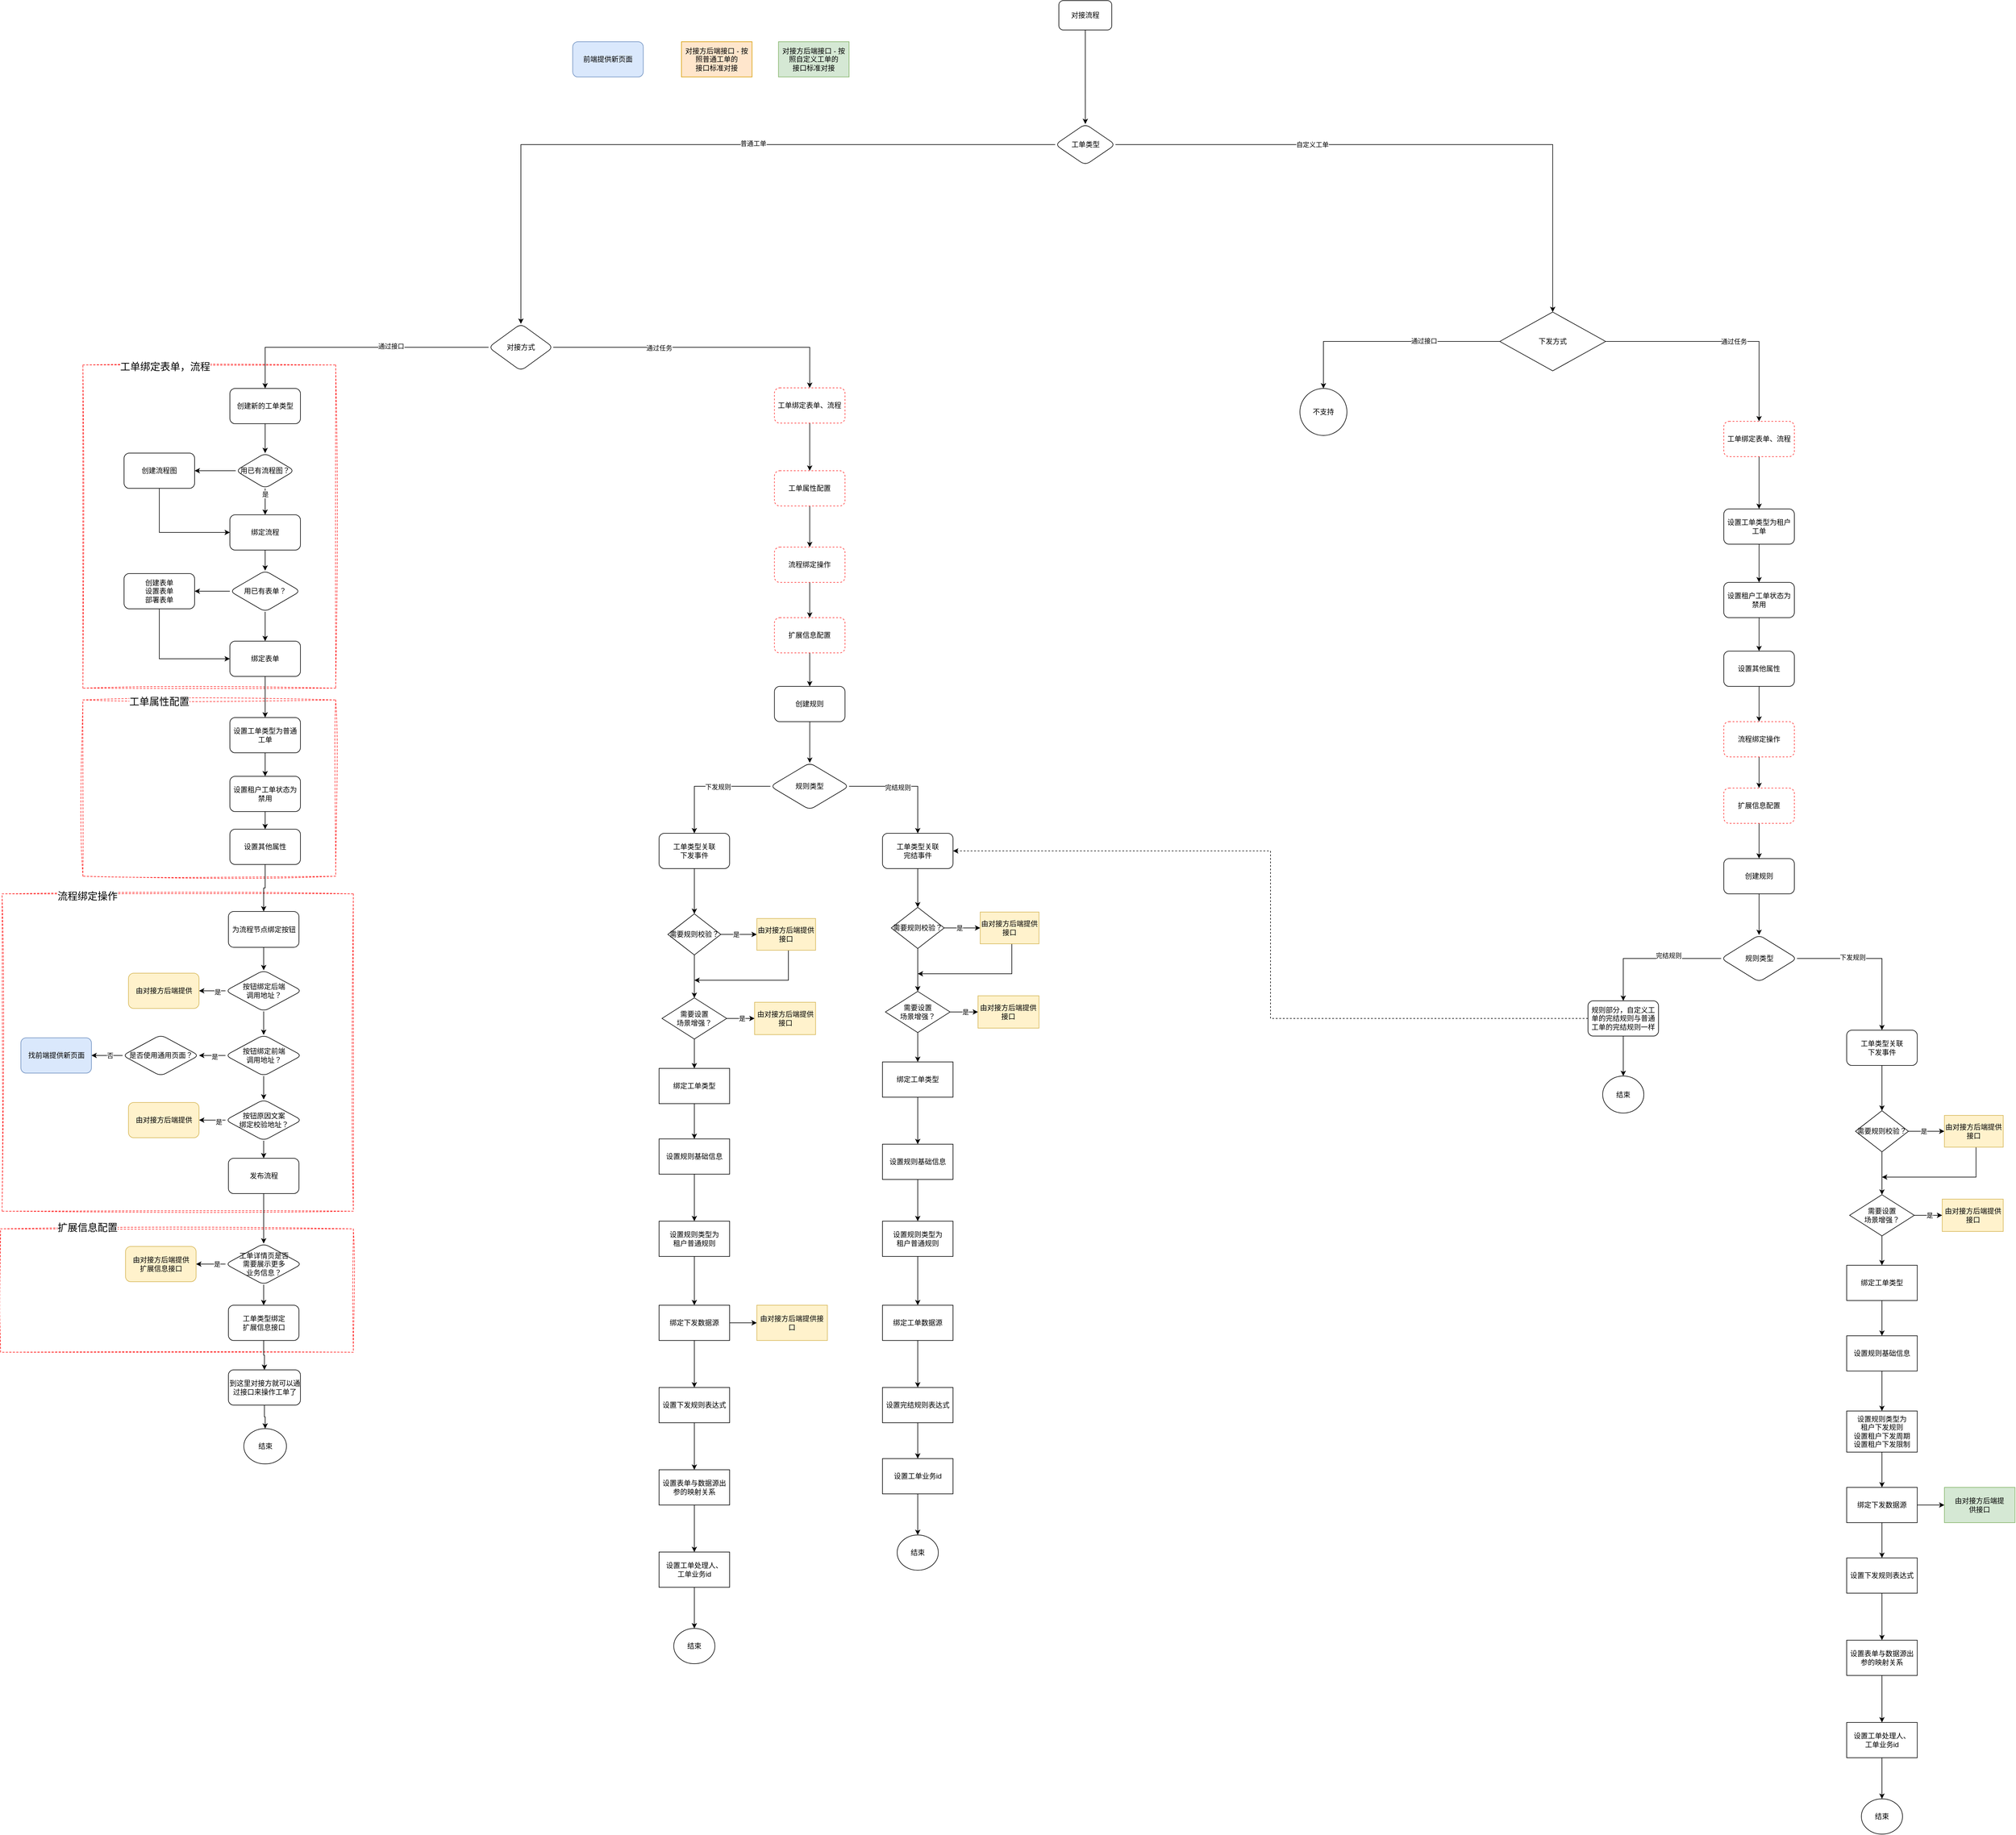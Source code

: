 <mxfile version="21.1.1" type="github">
  <diagram name="第 1 页" id="8SJNsgWjQ3uiaRxxCY8Z">
    <mxGraphModel dx="2190" dy="2049" grid="1" gridSize="10" guides="1" tooltips="1" connect="1" arrows="1" fold="1" page="1" pageScale="1" pageWidth="827" pageHeight="1169" math="0" shadow="0">
      <root>
        <mxCell id="0" />
        <mxCell id="1" parent="0" />
        <mxCell id="trqeZTf-BzL6byui2gxn-90" value="" style="rounded=0;whiteSpace=wrap;html=1;fillColor=none;dashed=1;sketch=1;curveFitting=1;jiggle=2;strokeColor=#FF3333;" vertex="1" parent="1">
          <mxGeometry x="-310" y="880" width="430" height="300" as="geometry" />
        </mxCell>
        <mxCell id="trqeZTf-BzL6byui2gxn-87" value="" style="rounded=0;whiteSpace=wrap;html=1;fillColor=none;dashed=1;sketch=1;curveFitting=1;jiggle=2;strokeColor=#FF3333;" vertex="1" parent="1">
          <mxGeometry x="-447.5" y="1210" width="597.5" height="540" as="geometry" />
        </mxCell>
        <mxCell id="trqeZTf-BzL6byui2gxn-48" value="" style="rounded=0;whiteSpace=wrap;html=1;fillColor=none;dashed=1;sketch=1;curveFitting=1;jiggle=2;strokeColor=#FF3333;" vertex="1" parent="1">
          <mxGeometry x="-310" y="310" width="430" height="550" as="geometry" />
        </mxCell>
        <mxCell id="trqeZTf-BzL6byui2gxn-4" value="" style="edgeStyle=orthogonalEdgeStyle;rounded=0;orthogonalLoop=1;jettySize=auto;html=1;" edge="1" parent="1" source="trqeZTf-BzL6byui2gxn-1" target="trqeZTf-BzL6byui2gxn-3">
          <mxGeometry relative="1" as="geometry" />
        </mxCell>
        <mxCell id="trqeZTf-BzL6byui2gxn-1" value="对接流程" style="rounded=1;whiteSpace=wrap;html=1;" vertex="1" parent="1">
          <mxGeometry x="1350" y="-310" width="90" height="50" as="geometry" />
        </mxCell>
        <mxCell id="trqeZTf-BzL6byui2gxn-11" value="" style="edgeStyle=orthogonalEdgeStyle;rounded=0;orthogonalLoop=1;jettySize=auto;html=1;entryX=0.5;entryY=0;entryDx=0;entryDy=0;" edge="1" parent="1" source="trqeZTf-BzL6byui2gxn-3" target="trqeZTf-BzL6byui2gxn-185">
          <mxGeometry relative="1" as="geometry">
            <mxPoint x="2200" y="220" as="targetPoint" />
          </mxGeometry>
        </mxCell>
        <mxCell id="trqeZTf-BzL6byui2gxn-12" value="自定义工单" style="edgeLabel;html=1;align=center;verticalAlign=middle;resizable=0;points=[];" vertex="1" connectable="0" parent="trqeZTf-BzL6byui2gxn-11">
          <mxGeometry x="-0.378" y="-3" relative="1" as="geometry">
            <mxPoint x="14" y="-3" as="offset" />
          </mxGeometry>
        </mxCell>
        <mxCell id="trqeZTf-BzL6byui2gxn-19" style="edgeStyle=orthogonalEdgeStyle;rounded=0;orthogonalLoop=1;jettySize=auto;html=1;" edge="1" parent="1" source="trqeZTf-BzL6byui2gxn-3" target="trqeZTf-BzL6byui2gxn-5">
          <mxGeometry relative="1" as="geometry" />
        </mxCell>
        <mxCell id="trqeZTf-BzL6byui2gxn-20" value="普通工单" style="edgeLabel;html=1;align=center;verticalAlign=middle;resizable=0;points=[];" vertex="1" connectable="0" parent="trqeZTf-BzL6byui2gxn-19">
          <mxGeometry x="-0.152" y="-2" relative="1" as="geometry">
            <mxPoint as="offset" />
          </mxGeometry>
        </mxCell>
        <mxCell id="trqeZTf-BzL6byui2gxn-3" value="工单类型" style="rhombus;whiteSpace=wrap;html=1;rounded=1;" vertex="1" parent="1">
          <mxGeometry x="1343.75" y="-100" width="102.5" height="70" as="geometry" />
        </mxCell>
        <mxCell id="trqeZTf-BzL6byui2gxn-13" style="edgeStyle=orthogonalEdgeStyle;rounded=0;orthogonalLoop=1;jettySize=auto;html=1;entryX=0.5;entryY=0;entryDx=0;entryDy=0;" edge="1" parent="1" source="trqeZTf-BzL6byui2gxn-5" target="trqeZTf-BzL6byui2gxn-14">
          <mxGeometry relative="1" as="geometry">
            <mxPoint y="380" as="targetPoint" />
          </mxGeometry>
        </mxCell>
        <mxCell id="trqeZTf-BzL6byui2gxn-15" value="通过接口" style="edgeLabel;html=1;align=center;verticalAlign=middle;resizable=0;points=[];" vertex="1" connectable="0" parent="trqeZTf-BzL6byui2gxn-13">
          <mxGeometry x="-0.261" y="-2" relative="1" as="geometry">
            <mxPoint as="offset" />
          </mxGeometry>
        </mxCell>
        <mxCell id="trqeZTf-BzL6byui2gxn-16" style="edgeStyle=orthogonalEdgeStyle;rounded=0;orthogonalLoop=1;jettySize=auto;html=1;entryX=0.5;entryY=0;entryDx=0;entryDy=0;" edge="1" parent="1" source="trqeZTf-BzL6byui2gxn-5" target="trqeZTf-BzL6byui2gxn-17">
          <mxGeometry relative="1" as="geometry">
            <mxPoint x="370" y="370" as="targetPoint" />
          </mxGeometry>
        </mxCell>
        <mxCell id="trqeZTf-BzL6byui2gxn-18" value="通过任务" style="edgeLabel;html=1;align=center;verticalAlign=middle;resizable=0;points=[];" vertex="1" connectable="0" parent="trqeZTf-BzL6byui2gxn-16">
          <mxGeometry x="-0.289" y="-1" relative="1" as="geometry">
            <mxPoint as="offset" />
          </mxGeometry>
        </mxCell>
        <mxCell id="trqeZTf-BzL6byui2gxn-5" value="对接方式" style="rhombus;whiteSpace=wrap;html=1;rounded=1;" vertex="1" parent="1">
          <mxGeometry x="380" y="240" width="110" height="80" as="geometry" />
        </mxCell>
        <mxCell id="trqeZTf-BzL6byui2gxn-22" value="" style="edgeStyle=orthogonalEdgeStyle;rounded=0;orthogonalLoop=1;jettySize=auto;html=1;exitX=0.5;exitY=1;exitDx=0;exitDy=0;" edge="1" parent="1" source="trqeZTf-BzL6byui2gxn-14" target="trqeZTf-BzL6byui2gxn-21">
          <mxGeometry relative="1" as="geometry">
            <mxPoint x="0.059" y="430" as="sourcePoint" />
          </mxGeometry>
        </mxCell>
        <mxCell id="trqeZTf-BzL6byui2gxn-14" value="创建新的工单类型" style="rounded=1;whiteSpace=wrap;html=1;" vertex="1" parent="1">
          <mxGeometry x="-60" y="350" width="120" height="60" as="geometry" />
        </mxCell>
        <mxCell id="trqeZTf-BzL6byui2gxn-193" value="" style="edgeStyle=orthogonalEdgeStyle;rounded=0;orthogonalLoop=1;jettySize=auto;html=1;" edge="1" parent="1" source="trqeZTf-BzL6byui2gxn-17" target="trqeZTf-BzL6byui2gxn-192">
          <mxGeometry relative="1" as="geometry" />
        </mxCell>
        <mxCell id="trqeZTf-BzL6byui2gxn-17" value="工单绑定表单、流程" style="rounded=1;whiteSpace=wrap;html=1;strokeColor=#FF3333;dashed=1;" vertex="1" parent="1">
          <mxGeometry x="866.25" y="349" width="120" height="60" as="geometry" />
        </mxCell>
        <mxCell id="trqeZTf-BzL6byui2gxn-24" value="" style="edgeStyle=orthogonalEdgeStyle;rounded=0;orthogonalLoop=1;jettySize=auto;html=1;" edge="1" parent="1" source="trqeZTf-BzL6byui2gxn-21" target="trqeZTf-BzL6byui2gxn-23">
          <mxGeometry relative="1" as="geometry" />
        </mxCell>
        <mxCell id="trqeZTf-BzL6byui2gxn-25" value="是" style="edgeLabel;html=1;align=center;verticalAlign=middle;resizable=0;points=[];" vertex="1" connectable="0" parent="trqeZTf-BzL6byui2gxn-24">
          <mxGeometry x="-0.154" y="5" relative="1" as="geometry">
            <mxPoint x="-5" y="-9" as="offset" />
          </mxGeometry>
        </mxCell>
        <mxCell id="trqeZTf-BzL6byui2gxn-27" value="" style="edgeStyle=orthogonalEdgeStyle;rounded=0;orthogonalLoop=1;jettySize=auto;html=1;" edge="1" parent="1" source="trqeZTf-BzL6byui2gxn-21" target="trqeZTf-BzL6byui2gxn-26">
          <mxGeometry relative="1" as="geometry" />
        </mxCell>
        <mxCell id="trqeZTf-BzL6byui2gxn-21" value="用已有流程图？" style="rhombus;whiteSpace=wrap;html=1;rounded=1;" vertex="1" parent="1">
          <mxGeometry x="-50" y="460" width="100" height="60" as="geometry" />
        </mxCell>
        <mxCell id="trqeZTf-BzL6byui2gxn-32" value="" style="edgeStyle=orthogonalEdgeStyle;rounded=0;orthogonalLoop=1;jettySize=auto;html=1;" edge="1" parent="1" source="trqeZTf-BzL6byui2gxn-23" target="trqeZTf-BzL6byui2gxn-31">
          <mxGeometry relative="1" as="geometry" />
        </mxCell>
        <mxCell id="trqeZTf-BzL6byui2gxn-23" value="绑定流程" style="whiteSpace=wrap;html=1;rounded=1;" vertex="1" parent="1">
          <mxGeometry x="-60" y="565" width="120" height="60" as="geometry" />
        </mxCell>
        <mxCell id="trqeZTf-BzL6byui2gxn-28" style="edgeStyle=orthogonalEdgeStyle;rounded=0;orthogonalLoop=1;jettySize=auto;html=1;entryX=0;entryY=0.5;entryDx=0;entryDy=0;" edge="1" parent="1" source="trqeZTf-BzL6byui2gxn-26" target="trqeZTf-BzL6byui2gxn-23">
          <mxGeometry relative="1" as="geometry">
            <Array as="points">
              <mxPoint x="-180" y="595" />
            </Array>
          </mxGeometry>
        </mxCell>
        <mxCell id="trqeZTf-BzL6byui2gxn-26" value="创建流程图" style="whiteSpace=wrap;html=1;rounded=1;" vertex="1" parent="1">
          <mxGeometry x="-240" y="460" width="120" height="60" as="geometry" />
        </mxCell>
        <mxCell id="trqeZTf-BzL6byui2gxn-34" value="" style="edgeStyle=orthogonalEdgeStyle;rounded=0;orthogonalLoop=1;jettySize=auto;html=1;" edge="1" parent="1" source="trqeZTf-BzL6byui2gxn-31" target="trqeZTf-BzL6byui2gxn-33">
          <mxGeometry relative="1" as="geometry" />
        </mxCell>
        <mxCell id="trqeZTf-BzL6byui2gxn-36" value="" style="edgeStyle=orthogonalEdgeStyle;rounded=0;orthogonalLoop=1;jettySize=auto;html=1;" edge="1" parent="1" source="trqeZTf-BzL6byui2gxn-31" target="trqeZTf-BzL6byui2gxn-35">
          <mxGeometry relative="1" as="geometry" />
        </mxCell>
        <mxCell id="trqeZTf-BzL6byui2gxn-31" value="用已有表单？" style="rhombus;whiteSpace=wrap;html=1;rounded=1;" vertex="1" parent="1">
          <mxGeometry x="-60" y="660" width="120" height="70" as="geometry" />
        </mxCell>
        <mxCell id="trqeZTf-BzL6byui2gxn-41" value="" style="edgeStyle=orthogonalEdgeStyle;rounded=0;orthogonalLoop=1;jettySize=auto;html=1;" edge="1" parent="1" source="trqeZTf-BzL6byui2gxn-33" target="trqeZTf-BzL6byui2gxn-40">
          <mxGeometry relative="1" as="geometry" />
        </mxCell>
        <mxCell id="trqeZTf-BzL6byui2gxn-33" value="绑定表单" style="whiteSpace=wrap;html=1;rounded=1;" vertex="1" parent="1">
          <mxGeometry x="-60" y="780" width="120" height="60" as="geometry" />
        </mxCell>
        <mxCell id="trqeZTf-BzL6byui2gxn-39" style="edgeStyle=orthogonalEdgeStyle;rounded=0;orthogonalLoop=1;jettySize=auto;html=1;entryX=0;entryY=0.5;entryDx=0;entryDy=0;" edge="1" parent="1" source="trqeZTf-BzL6byui2gxn-35" target="trqeZTf-BzL6byui2gxn-33">
          <mxGeometry relative="1" as="geometry">
            <Array as="points">
              <mxPoint x="-180" y="810" />
            </Array>
          </mxGeometry>
        </mxCell>
        <mxCell id="trqeZTf-BzL6byui2gxn-35" value="创建表单&lt;br&gt;设置表单&lt;br&gt;部署表单" style="whiteSpace=wrap;html=1;rounded=1;" vertex="1" parent="1">
          <mxGeometry x="-240" y="665" width="120" height="60" as="geometry" />
        </mxCell>
        <mxCell id="trqeZTf-BzL6byui2gxn-43" value="" style="edgeStyle=orthogonalEdgeStyle;rounded=0;orthogonalLoop=1;jettySize=auto;html=1;" edge="1" parent="1" source="trqeZTf-BzL6byui2gxn-40" target="trqeZTf-BzL6byui2gxn-42">
          <mxGeometry relative="1" as="geometry" />
        </mxCell>
        <mxCell id="trqeZTf-BzL6byui2gxn-40" value="设置工单类型为普通工单" style="whiteSpace=wrap;html=1;rounded=1;" vertex="1" parent="1">
          <mxGeometry x="-60" y="910" width="120" height="60" as="geometry" />
        </mxCell>
        <mxCell id="trqeZTf-BzL6byui2gxn-45" value="" style="edgeStyle=orthogonalEdgeStyle;rounded=0;orthogonalLoop=1;jettySize=auto;html=1;" edge="1" parent="1" source="trqeZTf-BzL6byui2gxn-42" target="trqeZTf-BzL6byui2gxn-44">
          <mxGeometry relative="1" as="geometry" />
        </mxCell>
        <mxCell id="trqeZTf-BzL6byui2gxn-42" value="设置租户工单状态为禁用" style="whiteSpace=wrap;html=1;rounded=1;" vertex="1" parent="1">
          <mxGeometry x="-60" y="1010" width="120" height="60" as="geometry" />
        </mxCell>
        <mxCell id="trqeZTf-BzL6byui2gxn-57" value="" style="edgeStyle=orthogonalEdgeStyle;rounded=0;orthogonalLoop=1;jettySize=auto;html=1;exitX=0.5;exitY=1;exitDx=0;exitDy=0;" edge="1" parent="1" source="trqeZTf-BzL6byui2gxn-44" target="trqeZTf-BzL6byui2gxn-56">
          <mxGeometry relative="1" as="geometry">
            <mxPoint x="-2.5" y="1190" as="sourcePoint" />
          </mxGeometry>
        </mxCell>
        <mxCell id="trqeZTf-BzL6byui2gxn-44" value="设置其他属性" style="whiteSpace=wrap;html=1;rounded=1;" vertex="1" parent="1">
          <mxGeometry x="-60" y="1100" width="120" height="60" as="geometry" />
        </mxCell>
        <mxCell id="trqeZTf-BzL6byui2gxn-49" value="工单绑定表单，流程" style="text;html=1;strokeColor=none;fillColor=none;align=center;verticalAlign=middle;whiteSpace=wrap;rounded=0;fontSize=17;labelBackgroundColor=default;" vertex="1" parent="1">
          <mxGeometry x="-250" y="287" width="160" height="53" as="geometry" />
        </mxCell>
        <mxCell id="trqeZTf-BzL6byui2gxn-117" value="" style="edgeStyle=orthogonalEdgeStyle;rounded=0;orthogonalLoop=1;jettySize=auto;html=1;" edge="1" parent="1" source="trqeZTf-BzL6byui2gxn-55" target="trqeZTf-BzL6byui2gxn-116">
          <mxGeometry relative="1" as="geometry" />
        </mxCell>
        <mxCell id="trqeZTf-BzL6byui2gxn-55" value="创建规则" style="rounded=1;whiteSpace=wrap;html=1;" vertex="1" parent="1">
          <mxGeometry x="866.25" y="857" width="120" height="60" as="geometry" />
        </mxCell>
        <mxCell id="trqeZTf-BzL6byui2gxn-61" value="" style="edgeStyle=orthogonalEdgeStyle;rounded=0;orthogonalLoop=1;jettySize=auto;html=1;" edge="1" parent="1" source="trqeZTf-BzL6byui2gxn-56" target="trqeZTf-BzL6byui2gxn-60">
          <mxGeometry relative="1" as="geometry" />
        </mxCell>
        <mxCell id="trqeZTf-BzL6byui2gxn-56" value="为流程节点绑定按钮" style="whiteSpace=wrap;html=1;rounded=1;" vertex="1" parent="1">
          <mxGeometry x="-62.5" y="1240" width="120" height="61" as="geometry" />
        </mxCell>
        <mxCell id="trqeZTf-BzL6byui2gxn-63" value="" style="edgeStyle=orthogonalEdgeStyle;rounded=0;orthogonalLoop=1;jettySize=auto;html=1;" edge="1" parent="1" source="trqeZTf-BzL6byui2gxn-60" target="trqeZTf-BzL6byui2gxn-62">
          <mxGeometry relative="1" as="geometry" />
        </mxCell>
        <mxCell id="trqeZTf-BzL6byui2gxn-65" value="" style="edgeStyle=orthogonalEdgeStyle;rounded=0;orthogonalLoop=1;jettySize=auto;html=1;" edge="1" parent="1" source="trqeZTf-BzL6byui2gxn-60" target="trqeZTf-BzL6byui2gxn-64">
          <mxGeometry relative="1" as="geometry" />
        </mxCell>
        <mxCell id="trqeZTf-BzL6byui2gxn-66" value="是" style="edgeLabel;html=1;align=center;verticalAlign=middle;resizable=0;points=[];" vertex="1" connectable="0" parent="trqeZTf-BzL6byui2gxn-65">
          <mxGeometry x="-0.393" y="2" relative="1" as="geometry">
            <mxPoint as="offset" />
          </mxGeometry>
        </mxCell>
        <mxCell id="trqeZTf-BzL6byui2gxn-60" value="按钮绑定后端&lt;br&gt;调用地址？" style="rhombus;whiteSpace=wrap;html=1;rounded=1;" vertex="1" parent="1">
          <mxGeometry x="-67.5" y="1340" width="130" height="70" as="geometry" />
        </mxCell>
        <mxCell id="trqeZTf-BzL6byui2gxn-70" value="" style="edgeStyle=orthogonalEdgeStyle;rounded=0;orthogonalLoop=1;jettySize=auto;html=1;" edge="1" parent="1" source="trqeZTf-BzL6byui2gxn-62" target="trqeZTf-BzL6byui2gxn-69">
          <mxGeometry relative="1" as="geometry" />
        </mxCell>
        <mxCell id="trqeZTf-BzL6byui2gxn-75" value="" style="edgeStyle=orthogonalEdgeStyle;rounded=0;orthogonalLoop=1;jettySize=auto;html=1;" edge="1" parent="1" source="trqeZTf-BzL6byui2gxn-62" target="trqeZTf-BzL6byui2gxn-74">
          <mxGeometry relative="1" as="geometry" />
        </mxCell>
        <mxCell id="trqeZTf-BzL6byui2gxn-76" value="是" style="edgeLabel;html=1;align=center;verticalAlign=middle;resizable=0;points=[];" vertex="1" connectable="0" parent="trqeZTf-BzL6byui2gxn-75">
          <mxGeometry x="-0.214" y="2" relative="1" as="geometry">
            <mxPoint x="-1" as="offset" />
          </mxGeometry>
        </mxCell>
        <mxCell id="trqeZTf-BzL6byui2gxn-62" value="按钮绑定前端&lt;br&gt;调用地址？" style="rhombus;whiteSpace=wrap;html=1;rounded=1;" vertex="1" parent="1">
          <mxGeometry x="-67.5" y="1450" width="130" height="70" as="geometry" />
        </mxCell>
        <mxCell id="trqeZTf-BzL6byui2gxn-64" value="由对接方后端提供" style="whiteSpace=wrap;html=1;rounded=1;fillColor=#fff2cc;strokeColor=#d6b656;" vertex="1" parent="1">
          <mxGeometry x="-232.5" y="1345" width="120" height="60" as="geometry" />
        </mxCell>
        <mxCell id="trqeZTf-BzL6byui2gxn-72" value="" style="edgeStyle=orthogonalEdgeStyle;rounded=0;orthogonalLoop=1;jettySize=auto;html=1;" edge="1" parent="1" source="trqeZTf-BzL6byui2gxn-69" target="trqeZTf-BzL6byui2gxn-71">
          <mxGeometry relative="1" as="geometry" />
        </mxCell>
        <mxCell id="trqeZTf-BzL6byui2gxn-102" value="是" style="edgeLabel;html=1;align=center;verticalAlign=middle;resizable=0;points=[];" vertex="1" connectable="0" parent="trqeZTf-BzL6byui2gxn-72">
          <mxGeometry x="-0.444" y="3" relative="1" as="geometry">
            <mxPoint x="1" as="offset" />
          </mxGeometry>
        </mxCell>
        <mxCell id="trqeZTf-BzL6byui2gxn-83" value="" style="edgeStyle=orthogonalEdgeStyle;rounded=0;orthogonalLoop=1;jettySize=auto;html=1;" edge="1" parent="1" source="trqeZTf-BzL6byui2gxn-69" target="trqeZTf-BzL6byui2gxn-82">
          <mxGeometry relative="1" as="geometry" />
        </mxCell>
        <mxCell id="trqeZTf-BzL6byui2gxn-69" value="按钮原因文案&lt;br&gt;绑定校验地址？" style="rhombus;whiteSpace=wrap;html=1;rounded=1;" vertex="1" parent="1">
          <mxGeometry x="-67.5" y="1560" width="130" height="70" as="geometry" />
        </mxCell>
        <mxCell id="trqeZTf-BzL6byui2gxn-71" value="由对接方后端提供" style="whiteSpace=wrap;html=1;rounded=1;fillColor=#fff2cc;strokeColor=#d6b656;" vertex="1" parent="1">
          <mxGeometry x="-232.5" y="1565" width="120" height="60" as="geometry" />
        </mxCell>
        <mxCell id="trqeZTf-BzL6byui2gxn-78" value="" style="edgeStyle=orthogonalEdgeStyle;rounded=0;orthogonalLoop=1;jettySize=auto;html=1;" edge="1" parent="1" source="trqeZTf-BzL6byui2gxn-74" target="trqeZTf-BzL6byui2gxn-77">
          <mxGeometry relative="1" as="geometry" />
        </mxCell>
        <mxCell id="trqeZTf-BzL6byui2gxn-79" value="否" style="edgeLabel;html=1;align=center;verticalAlign=middle;resizable=0;points=[];" vertex="1" connectable="0" parent="trqeZTf-BzL6byui2gxn-78">
          <mxGeometry x="-0.176" y="4" relative="1" as="geometry">
            <mxPoint y="-4" as="offset" />
          </mxGeometry>
        </mxCell>
        <mxCell id="trqeZTf-BzL6byui2gxn-74" value="是否使用通用页面？" style="rhombus;whiteSpace=wrap;html=1;rounded=1;" vertex="1" parent="1">
          <mxGeometry x="-242.5" y="1450" width="130" height="70" as="geometry" />
        </mxCell>
        <mxCell id="trqeZTf-BzL6byui2gxn-77" value="找前端提供新页面" style="whiteSpace=wrap;html=1;rounded=1;fillColor=#dae8fc;strokeColor=#6c8ebf;" vertex="1" parent="1">
          <mxGeometry x="-415.5" y="1455" width="120" height="60" as="geometry" />
        </mxCell>
        <mxCell id="trqeZTf-BzL6byui2gxn-99" style="edgeStyle=orthogonalEdgeStyle;rounded=0;orthogonalLoop=1;jettySize=auto;html=1;entryX=0.5;entryY=0;entryDx=0;entryDy=0;" edge="1" parent="1" source="trqeZTf-BzL6byui2gxn-82" target="trqeZTf-BzL6byui2gxn-101">
          <mxGeometry relative="1" as="geometry">
            <mxPoint x="-2" y="1810" as="targetPoint" />
          </mxGeometry>
        </mxCell>
        <mxCell id="trqeZTf-BzL6byui2gxn-82" value="发布流程" style="whiteSpace=wrap;html=1;rounded=1;" vertex="1" parent="1">
          <mxGeometry x="-62.5" y="1660" width="120" height="60" as="geometry" />
        </mxCell>
        <mxCell id="trqeZTf-BzL6byui2gxn-89" value="流程绑定操作" style="text;html=1;strokeColor=none;fillColor=none;align=center;verticalAlign=middle;whiteSpace=wrap;rounded=0;fontSize=17;labelBackgroundColor=default;" vertex="1" parent="1">
          <mxGeometry x="-362.5" y="1190" width="120" height="50" as="geometry" />
        </mxCell>
        <mxCell id="trqeZTf-BzL6byui2gxn-91" value="工单属性配置" style="text;html=1;strokeColor=none;fillColor=none;align=center;verticalAlign=middle;whiteSpace=wrap;rounded=0;fontSize=17;labelBackgroundColor=default;" vertex="1" parent="1">
          <mxGeometry x="-260" y="857" width="160" height="53" as="geometry" />
        </mxCell>
        <mxCell id="trqeZTf-BzL6byui2gxn-96" value="" style="rounded=0;whiteSpace=wrap;html=1;fillColor=none;dashed=1;shadow=0;glass=0;sketch=1;curveFitting=1;jiggle=2;strokeColor=#FF3333;" vertex="1" parent="1">
          <mxGeometry x="-450" y="1780" width="600" height="210" as="geometry" />
        </mxCell>
        <mxCell id="trqeZTf-BzL6byui2gxn-100" value="扩展信息配置" style="text;html=1;strokeColor=none;fillColor=none;align=center;verticalAlign=middle;whiteSpace=wrap;rounded=0;fontSize=17;labelBackgroundColor=default;" vertex="1" parent="1">
          <mxGeometry x="-377.5" y="1754" width="150" height="50" as="geometry" />
        </mxCell>
        <mxCell id="trqeZTf-BzL6byui2gxn-104" value="" style="edgeStyle=orthogonalEdgeStyle;rounded=0;orthogonalLoop=1;jettySize=auto;html=1;" edge="1" parent="1" source="trqeZTf-BzL6byui2gxn-101" target="trqeZTf-BzL6byui2gxn-103">
          <mxGeometry relative="1" as="geometry" />
        </mxCell>
        <mxCell id="trqeZTf-BzL6byui2gxn-105" value="是" style="edgeLabel;html=1;align=center;verticalAlign=middle;resizable=0;points=[];" vertex="1" connectable="0" parent="trqeZTf-BzL6byui2gxn-104">
          <mxGeometry x="-0.38" relative="1" as="geometry">
            <mxPoint x="1" as="offset" />
          </mxGeometry>
        </mxCell>
        <mxCell id="trqeZTf-BzL6byui2gxn-107" value="" style="edgeStyle=orthogonalEdgeStyle;rounded=0;orthogonalLoop=1;jettySize=auto;html=1;" edge="1" parent="1" source="trqeZTf-BzL6byui2gxn-101" target="trqeZTf-BzL6byui2gxn-106">
          <mxGeometry relative="1" as="geometry" />
        </mxCell>
        <mxCell id="trqeZTf-BzL6byui2gxn-101" value="工单详情页是否&lt;br&gt;需要展示更多&lt;br&gt;业务信息？" style="rhombus;whiteSpace=wrap;html=1;rounded=1;" vertex="1" parent="1">
          <mxGeometry x="-67.5" y="1805" width="130" height="70" as="geometry" />
        </mxCell>
        <mxCell id="trqeZTf-BzL6byui2gxn-103" value="由对接方后端提供&lt;br&gt;扩展信息接口" style="whiteSpace=wrap;html=1;rounded=1;fillColor=#fff2cc;strokeColor=#d6b656;" vertex="1" parent="1">
          <mxGeometry x="-237.5" y="1810" width="120" height="60" as="geometry" />
        </mxCell>
        <mxCell id="trqeZTf-BzL6byui2gxn-109" value="" style="edgeStyle=orthogonalEdgeStyle;rounded=0;orthogonalLoop=1;jettySize=auto;html=1;entryX=0.5;entryY=0;entryDx=0;entryDy=0;" edge="1" parent="1" source="trqeZTf-BzL6byui2gxn-106" target="trqeZTf-BzL6byui2gxn-121">
          <mxGeometry relative="1" as="geometry">
            <mxPoint x="-2.5" y="2020" as="targetPoint" />
          </mxGeometry>
        </mxCell>
        <mxCell id="trqeZTf-BzL6byui2gxn-106" value="工单类型绑定&lt;br&gt;扩展信息接口" style="whiteSpace=wrap;html=1;rounded=1;" vertex="1" parent="1">
          <mxGeometry x="-62.5" y="1910" width="120" height="60" as="geometry" />
        </mxCell>
        <mxCell id="trqeZTf-BzL6byui2gxn-118" style="edgeStyle=orthogonalEdgeStyle;rounded=0;orthogonalLoop=1;jettySize=auto;html=1;entryX=0.5;entryY=0;entryDx=0;entryDy=0;" edge="1" parent="1" source="trqeZTf-BzL6byui2gxn-116" target="trqeZTf-BzL6byui2gxn-119">
          <mxGeometry relative="1" as="geometry">
            <mxPoint x="740" y="1097" as="targetPoint" />
          </mxGeometry>
        </mxCell>
        <mxCell id="trqeZTf-BzL6byui2gxn-120" value="下发规则" style="edgeLabel;html=1;align=center;verticalAlign=middle;resizable=0;points=[];" vertex="1" connectable="0" parent="trqeZTf-BzL6byui2gxn-118">
          <mxGeometry x="-0.143" y="1" relative="1" as="geometry">
            <mxPoint as="offset" />
          </mxGeometry>
        </mxCell>
        <mxCell id="trqeZTf-BzL6byui2gxn-125" value="" style="edgeStyle=orthogonalEdgeStyle;rounded=0;orthogonalLoop=1;jettySize=auto;html=1;" edge="1" parent="1" source="trqeZTf-BzL6byui2gxn-116" target="trqeZTf-BzL6byui2gxn-124">
          <mxGeometry relative="1" as="geometry" />
        </mxCell>
        <mxCell id="trqeZTf-BzL6byui2gxn-184" value="完结规则" style="edgeLabel;html=1;align=center;verticalAlign=middle;resizable=0;points=[];" vertex="1" connectable="0" parent="trqeZTf-BzL6byui2gxn-125">
          <mxGeometry x="-0.161" y="-2" relative="1" as="geometry">
            <mxPoint as="offset" />
          </mxGeometry>
        </mxCell>
        <mxCell id="trqeZTf-BzL6byui2gxn-116" value="规则类型" style="rhombus;whiteSpace=wrap;html=1;rounded=1;" vertex="1" parent="1">
          <mxGeometry x="859.38" y="987" width="133.75" height="80" as="geometry" />
        </mxCell>
        <mxCell id="trqeZTf-BzL6byui2gxn-129" value="" style="edgeStyle=orthogonalEdgeStyle;rounded=0;orthogonalLoop=1;jettySize=auto;html=1;" edge="1" parent="1" source="trqeZTf-BzL6byui2gxn-119" target="trqeZTf-BzL6byui2gxn-128">
          <mxGeometry relative="1" as="geometry" />
        </mxCell>
        <mxCell id="trqeZTf-BzL6byui2gxn-119" value="工单类型关联&lt;br&gt;下发事件" style="rounded=1;whiteSpace=wrap;html=1;" vertex="1" parent="1">
          <mxGeometry x="670" y="1107" width="120" height="60" as="geometry" />
        </mxCell>
        <mxCell id="trqeZTf-BzL6byui2gxn-123" value="" style="edgeStyle=orthogonalEdgeStyle;rounded=0;orthogonalLoop=1;jettySize=auto;html=1;" edge="1" parent="1" source="trqeZTf-BzL6byui2gxn-121" target="trqeZTf-BzL6byui2gxn-122">
          <mxGeometry relative="1" as="geometry" />
        </mxCell>
        <mxCell id="trqeZTf-BzL6byui2gxn-121" value="到这里对接方就可以通过接口来操作工单了" style="rounded=1;whiteSpace=wrap;html=1;" vertex="1" parent="1">
          <mxGeometry x="-62.5" y="2020" width="122.5" height="60" as="geometry" />
        </mxCell>
        <mxCell id="trqeZTf-BzL6byui2gxn-122" value="结束" style="ellipse;whiteSpace=wrap;html=1;rounded=1;" vertex="1" parent="1">
          <mxGeometry x="-36.25" y="2120" width="72.5" height="60" as="geometry" />
        </mxCell>
        <mxCell id="trqeZTf-BzL6byui2gxn-171" value="" style="edgeStyle=orthogonalEdgeStyle;rounded=0;orthogonalLoop=1;jettySize=auto;html=1;" edge="1" parent="1" source="trqeZTf-BzL6byui2gxn-124" target="trqeZTf-BzL6byui2gxn-162">
          <mxGeometry relative="1" as="geometry" />
        </mxCell>
        <mxCell id="trqeZTf-BzL6byui2gxn-124" value="工单类型关联&lt;br&gt;完结事件" style="whiteSpace=wrap;html=1;rounded=1;" vertex="1" parent="1">
          <mxGeometry x="1049.995" y="1107" width="120" height="60" as="geometry" />
        </mxCell>
        <mxCell id="trqeZTf-BzL6byui2gxn-131" value="" style="edgeStyle=orthogonalEdgeStyle;rounded=0;orthogonalLoop=1;jettySize=auto;html=1;" edge="1" parent="1" source="trqeZTf-BzL6byui2gxn-128" target="trqeZTf-BzL6byui2gxn-130">
          <mxGeometry relative="1" as="geometry" />
        </mxCell>
        <mxCell id="trqeZTf-BzL6byui2gxn-133" value="" style="edgeStyle=orthogonalEdgeStyle;rounded=0;orthogonalLoop=1;jettySize=auto;html=1;" edge="1" parent="1" source="trqeZTf-BzL6byui2gxn-128" target="trqeZTf-BzL6byui2gxn-132">
          <mxGeometry relative="1" as="geometry" />
        </mxCell>
        <mxCell id="trqeZTf-BzL6byui2gxn-145" value="是" style="edgeLabel;html=1;align=center;verticalAlign=middle;resizable=0;points=[];" vertex="1" connectable="0" parent="trqeZTf-BzL6byui2gxn-133">
          <mxGeometry x="-0.204" relative="1" as="geometry">
            <mxPoint x="1" as="offset" />
          </mxGeometry>
        </mxCell>
        <mxCell id="trqeZTf-BzL6byui2gxn-128" value="需要规则校验？" style="rhombus;whiteSpace=wrap;html=1;" vertex="1" parent="1">
          <mxGeometry x="685" y="1244" width="90" height="70" as="geometry" />
        </mxCell>
        <mxCell id="trqeZTf-BzL6byui2gxn-135" value="" style="edgeStyle=orthogonalEdgeStyle;rounded=0;orthogonalLoop=1;jettySize=auto;html=1;" edge="1" parent="1" source="trqeZTf-BzL6byui2gxn-130" target="trqeZTf-BzL6byui2gxn-134">
          <mxGeometry relative="1" as="geometry" />
        </mxCell>
        <mxCell id="trqeZTf-BzL6byui2gxn-144" value="是" style="edgeLabel;html=1;align=center;verticalAlign=middle;resizable=0;points=[];" vertex="1" connectable="0" parent="trqeZTf-BzL6byui2gxn-135">
          <mxGeometry x="0.026" relative="1" as="geometry">
            <mxPoint x="1" as="offset" />
          </mxGeometry>
        </mxCell>
        <mxCell id="trqeZTf-BzL6byui2gxn-137" value="" style="edgeStyle=orthogonalEdgeStyle;rounded=0;orthogonalLoop=1;jettySize=auto;html=1;" edge="1" parent="1" source="trqeZTf-BzL6byui2gxn-130" target="trqeZTf-BzL6byui2gxn-136">
          <mxGeometry relative="1" as="geometry" />
        </mxCell>
        <mxCell id="trqeZTf-BzL6byui2gxn-130" value="需要设置&lt;br&gt;场景增强？" style="rhombus;whiteSpace=wrap;html=1;" vertex="1" parent="1">
          <mxGeometry x="675" y="1387" width="110" height="70" as="geometry" />
        </mxCell>
        <mxCell id="trqeZTf-BzL6byui2gxn-146" style="edgeStyle=orthogonalEdgeStyle;rounded=0;orthogonalLoop=1;jettySize=auto;html=1;" edge="1" parent="1" source="trqeZTf-BzL6byui2gxn-132">
          <mxGeometry relative="1" as="geometry">
            <mxPoint x="730" y="1357" as="targetPoint" />
            <Array as="points">
              <mxPoint x="890" y="1357" />
            </Array>
          </mxGeometry>
        </mxCell>
        <mxCell id="trqeZTf-BzL6byui2gxn-132" value="由对接方后端提供接口" style="whiteSpace=wrap;html=1;fillColor=#fff2cc;strokeColor=#d6b656;" vertex="1" parent="1">
          <mxGeometry x="836.25" y="1252" width="100" height="54" as="geometry" />
        </mxCell>
        <mxCell id="trqeZTf-BzL6byui2gxn-134" value="由对接方后端提供接口" style="whiteSpace=wrap;html=1;fillColor=#fff2cc;strokeColor=#d6b656;" vertex="1" parent="1">
          <mxGeometry x="832.5" y="1394.5" width="103.75" height="55" as="geometry" />
        </mxCell>
        <mxCell id="trqeZTf-BzL6byui2gxn-139" value="" style="edgeStyle=orthogonalEdgeStyle;rounded=0;orthogonalLoop=1;jettySize=auto;html=1;" edge="1" parent="1" source="trqeZTf-BzL6byui2gxn-136" target="trqeZTf-BzL6byui2gxn-138">
          <mxGeometry relative="1" as="geometry" />
        </mxCell>
        <mxCell id="trqeZTf-BzL6byui2gxn-136" value="绑定工单类型" style="whiteSpace=wrap;html=1;" vertex="1" parent="1">
          <mxGeometry x="670" y="1507" width="120" height="60" as="geometry" />
        </mxCell>
        <mxCell id="trqeZTf-BzL6byui2gxn-265" value="" style="edgeStyle=orthogonalEdgeStyle;rounded=0;orthogonalLoop=1;jettySize=auto;html=1;" edge="1" parent="1" source="trqeZTf-BzL6byui2gxn-138" target="trqeZTf-BzL6byui2gxn-264">
          <mxGeometry relative="1" as="geometry" />
        </mxCell>
        <mxCell id="trqeZTf-BzL6byui2gxn-138" value="设置规则基础信息" style="whiteSpace=wrap;html=1;" vertex="1" parent="1">
          <mxGeometry x="670" y="1627" width="120" height="60" as="geometry" />
        </mxCell>
        <mxCell id="trqeZTf-BzL6byui2gxn-143" value="" style="edgeStyle=orthogonalEdgeStyle;rounded=0;orthogonalLoop=1;jettySize=auto;html=1;" edge="1" parent="1" source="trqeZTf-BzL6byui2gxn-140">
          <mxGeometry relative="1" as="geometry">
            <mxPoint x="836.25" y="1940" as="targetPoint" />
          </mxGeometry>
        </mxCell>
        <mxCell id="trqeZTf-BzL6byui2gxn-152" value="" style="edgeStyle=orthogonalEdgeStyle;rounded=0;orthogonalLoop=1;jettySize=auto;html=1;" edge="1" parent="1" source="trqeZTf-BzL6byui2gxn-140" target="trqeZTf-BzL6byui2gxn-151">
          <mxGeometry relative="1" as="geometry" />
        </mxCell>
        <mxCell id="trqeZTf-BzL6byui2gxn-140" value="绑定下发数据源" style="whiteSpace=wrap;html=1;" vertex="1" parent="1">
          <mxGeometry x="670" y="1910" width="120" height="60" as="geometry" />
        </mxCell>
        <mxCell id="trqeZTf-BzL6byui2gxn-142" value="由对接方后端提供接口" style="whiteSpace=wrap;html=1;fillColor=#fff2cc;strokeColor=#d6b656;" vertex="1" parent="1">
          <mxGeometry x="836.25" y="1910" width="120" height="60" as="geometry" />
        </mxCell>
        <mxCell id="trqeZTf-BzL6byui2gxn-154" value="" style="edgeStyle=orthogonalEdgeStyle;rounded=0;orthogonalLoop=1;jettySize=auto;html=1;" edge="1" parent="1" source="trqeZTf-BzL6byui2gxn-151" target="trqeZTf-BzL6byui2gxn-153">
          <mxGeometry relative="1" as="geometry" />
        </mxCell>
        <mxCell id="trqeZTf-BzL6byui2gxn-151" value="设置下发规则表达式" style="whiteSpace=wrap;html=1;" vertex="1" parent="1">
          <mxGeometry x="670" y="2050" width="120" height="60" as="geometry" />
        </mxCell>
        <mxCell id="trqeZTf-BzL6byui2gxn-156" value="" style="edgeStyle=orthogonalEdgeStyle;rounded=0;orthogonalLoop=1;jettySize=auto;html=1;" edge="1" parent="1" source="trqeZTf-BzL6byui2gxn-153" target="trqeZTf-BzL6byui2gxn-155">
          <mxGeometry relative="1" as="geometry" />
        </mxCell>
        <mxCell id="trqeZTf-BzL6byui2gxn-153" value="设置表单与数据源出参的映射关系" style="whiteSpace=wrap;html=1;" vertex="1" parent="1">
          <mxGeometry x="670" y="2190" width="120" height="60" as="geometry" />
        </mxCell>
        <mxCell id="trqeZTf-BzL6byui2gxn-158" value="" style="edgeStyle=orthogonalEdgeStyle;rounded=0;orthogonalLoop=1;jettySize=auto;html=1;" edge="1" parent="1" source="trqeZTf-BzL6byui2gxn-155" target="trqeZTf-BzL6byui2gxn-157">
          <mxGeometry relative="1" as="geometry" />
        </mxCell>
        <mxCell id="trqeZTf-BzL6byui2gxn-155" value="设置工单处理人、&lt;br&gt;工单业务id" style="whiteSpace=wrap;html=1;" vertex="1" parent="1">
          <mxGeometry x="670" y="2330" width="120" height="60" as="geometry" />
        </mxCell>
        <mxCell id="trqeZTf-BzL6byui2gxn-157" value="结束" style="ellipse;whiteSpace=wrap;html=1;" vertex="1" parent="1">
          <mxGeometry x="695" y="2460" width="70" height="60" as="geometry" />
        </mxCell>
        <mxCell id="trqeZTf-BzL6byui2gxn-159" value="" style="edgeStyle=orthogonalEdgeStyle;rounded=0;orthogonalLoop=1;jettySize=auto;html=1;" edge="1" parent="1" source="trqeZTf-BzL6byui2gxn-162" target="trqeZTf-BzL6byui2gxn-166">
          <mxGeometry relative="1" as="geometry" />
        </mxCell>
        <mxCell id="trqeZTf-BzL6byui2gxn-160" value="" style="edgeStyle=orthogonalEdgeStyle;rounded=0;orthogonalLoop=1;jettySize=auto;html=1;" edge="1" parent="1" source="trqeZTf-BzL6byui2gxn-162" target="trqeZTf-BzL6byui2gxn-168">
          <mxGeometry relative="1" as="geometry" />
        </mxCell>
        <mxCell id="trqeZTf-BzL6byui2gxn-161" value="是" style="edgeLabel;html=1;align=center;verticalAlign=middle;resizable=0;points=[];" vertex="1" connectable="0" parent="trqeZTf-BzL6byui2gxn-160">
          <mxGeometry x="-0.204" relative="1" as="geometry">
            <mxPoint x="1" as="offset" />
          </mxGeometry>
        </mxCell>
        <mxCell id="trqeZTf-BzL6byui2gxn-162" value="需要规则校验？" style="rhombus;whiteSpace=wrap;html=1;" vertex="1" parent="1">
          <mxGeometry x="1064.99" y="1233" width="90" height="70" as="geometry" />
        </mxCell>
        <mxCell id="trqeZTf-BzL6byui2gxn-163" value="" style="edgeStyle=orthogonalEdgeStyle;rounded=0;orthogonalLoop=1;jettySize=auto;html=1;" edge="1" parent="1" source="trqeZTf-BzL6byui2gxn-166" target="trqeZTf-BzL6byui2gxn-169">
          <mxGeometry relative="1" as="geometry" />
        </mxCell>
        <mxCell id="trqeZTf-BzL6byui2gxn-164" value="是" style="edgeLabel;html=1;align=center;verticalAlign=middle;resizable=0;points=[];" vertex="1" connectable="0" parent="trqeZTf-BzL6byui2gxn-163">
          <mxGeometry x="0.026" relative="1" as="geometry">
            <mxPoint x="1" as="offset" />
          </mxGeometry>
        </mxCell>
        <mxCell id="trqeZTf-BzL6byui2gxn-165" value="" style="edgeStyle=orthogonalEdgeStyle;rounded=0;orthogonalLoop=1;jettySize=auto;html=1;" edge="1" parent="1" source="trqeZTf-BzL6byui2gxn-166" target="trqeZTf-BzL6byui2gxn-170">
          <mxGeometry relative="1" as="geometry" />
        </mxCell>
        <mxCell id="trqeZTf-BzL6byui2gxn-166" value="需要设置&lt;br&gt;场景增强？" style="rhombus;whiteSpace=wrap;html=1;" vertex="1" parent="1">
          <mxGeometry x="1054.99" y="1376" width="110" height="70" as="geometry" />
        </mxCell>
        <mxCell id="trqeZTf-BzL6byui2gxn-167" style="edgeStyle=orthogonalEdgeStyle;rounded=0;orthogonalLoop=1;jettySize=auto;html=1;" edge="1" parent="1" source="trqeZTf-BzL6byui2gxn-168">
          <mxGeometry relative="1" as="geometry">
            <mxPoint x="1109.99" y="1346" as="targetPoint" />
            <Array as="points">
              <mxPoint x="1269.99" y="1346" />
            </Array>
          </mxGeometry>
        </mxCell>
        <mxCell id="trqeZTf-BzL6byui2gxn-168" value="由对接方后端提供接口" style="whiteSpace=wrap;html=1;fillColor=#fff2cc;strokeColor=#d6b656;" vertex="1" parent="1">
          <mxGeometry x="1216.24" y="1241" width="100" height="54" as="geometry" />
        </mxCell>
        <mxCell id="trqeZTf-BzL6byui2gxn-169" value="由对接方后端提供接口" style="whiteSpace=wrap;html=1;fillColor=#fff2cc;strokeColor=#d6b656;" vertex="1" parent="1">
          <mxGeometry x="1212.49" y="1383.5" width="103.75" height="55" as="geometry" />
        </mxCell>
        <mxCell id="trqeZTf-BzL6byui2gxn-173" value="" style="edgeStyle=orthogonalEdgeStyle;rounded=0;orthogonalLoop=1;jettySize=auto;html=1;" edge="1" parent="1" source="trqeZTf-BzL6byui2gxn-170" target="trqeZTf-BzL6byui2gxn-172">
          <mxGeometry relative="1" as="geometry" />
        </mxCell>
        <mxCell id="trqeZTf-BzL6byui2gxn-170" value="绑定工单类型" style="whiteSpace=wrap;html=1;" vertex="1" parent="1">
          <mxGeometry x="1049.99" y="1496" width="120" height="60" as="geometry" />
        </mxCell>
        <mxCell id="trqeZTf-BzL6byui2gxn-269" value="" style="edgeStyle=orthogonalEdgeStyle;rounded=0;orthogonalLoop=1;jettySize=auto;html=1;" edge="1" parent="1" source="trqeZTf-BzL6byui2gxn-172" target="trqeZTf-BzL6byui2gxn-268">
          <mxGeometry relative="1" as="geometry" />
        </mxCell>
        <mxCell id="trqeZTf-BzL6byui2gxn-172" value="设置规则基础信息" style="whiteSpace=wrap;html=1;" vertex="1" parent="1">
          <mxGeometry x="1049.99" y="1636" width="120" height="60" as="geometry" />
        </mxCell>
        <mxCell id="trqeZTf-BzL6byui2gxn-177" value="" style="edgeStyle=orthogonalEdgeStyle;rounded=0;orthogonalLoop=1;jettySize=auto;html=1;" edge="1" parent="1" source="trqeZTf-BzL6byui2gxn-174" target="trqeZTf-BzL6byui2gxn-176">
          <mxGeometry relative="1" as="geometry" />
        </mxCell>
        <mxCell id="trqeZTf-BzL6byui2gxn-174" value="绑定工单数据源" style="whiteSpace=wrap;html=1;" vertex="1" parent="1">
          <mxGeometry x="1049.99" y="1910" width="120" height="60" as="geometry" />
        </mxCell>
        <mxCell id="trqeZTf-BzL6byui2gxn-179" value="" style="edgeStyle=orthogonalEdgeStyle;rounded=0;orthogonalLoop=1;jettySize=auto;html=1;" edge="1" parent="1" source="trqeZTf-BzL6byui2gxn-176" target="trqeZTf-BzL6byui2gxn-178">
          <mxGeometry relative="1" as="geometry" />
        </mxCell>
        <mxCell id="trqeZTf-BzL6byui2gxn-176" value="设置完结规则表达式" style="whiteSpace=wrap;html=1;" vertex="1" parent="1">
          <mxGeometry x="1049.99" y="2050" width="120" height="60" as="geometry" />
        </mxCell>
        <mxCell id="trqeZTf-BzL6byui2gxn-183" style="edgeStyle=orthogonalEdgeStyle;rounded=0;orthogonalLoop=1;jettySize=auto;html=1;entryX=0.5;entryY=0;entryDx=0;entryDy=0;" edge="1" parent="1" source="trqeZTf-BzL6byui2gxn-178" target="trqeZTf-BzL6byui2gxn-182">
          <mxGeometry relative="1" as="geometry" />
        </mxCell>
        <mxCell id="trqeZTf-BzL6byui2gxn-178" value="设置工单业务id" style="whiteSpace=wrap;html=1;" vertex="1" parent="1">
          <mxGeometry x="1049.99" y="2171" width="120" height="60" as="geometry" />
        </mxCell>
        <mxCell id="trqeZTf-BzL6byui2gxn-182" value="结束" style="ellipse;whiteSpace=wrap;html=1;" vertex="1" parent="1">
          <mxGeometry x="1074.99" y="2301" width="70" height="60" as="geometry" />
        </mxCell>
        <mxCell id="trqeZTf-BzL6byui2gxn-186" style="edgeStyle=orthogonalEdgeStyle;rounded=0;orthogonalLoop=1;jettySize=auto;html=1;" edge="1" parent="1" source="trqeZTf-BzL6byui2gxn-185" target="trqeZTf-BzL6byui2gxn-187">
          <mxGeometry relative="1" as="geometry">
            <mxPoint x="1800" y="390" as="targetPoint" />
          </mxGeometry>
        </mxCell>
        <mxCell id="trqeZTf-BzL6byui2gxn-188" value="通过接口" style="edgeLabel;html=1;align=center;verticalAlign=middle;resizable=0;points=[];" vertex="1" connectable="0" parent="trqeZTf-BzL6byui2gxn-186">
          <mxGeometry x="-0.318" y="-1" relative="1" as="geometry">
            <mxPoint as="offset" />
          </mxGeometry>
        </mxCell>
        <mxCell id="trqeZTf-BzL6byui2gxn-207" style="edgeStyle=orthogonalEdgeStyle;rounded=0;orthogonalLoop=1;jettySize=auto;html=1;entryX=0.5;entryY=0;entryDx=0;entryDy=0;" edge="1" parent="1" source="trqeZTf-BzL6byui2gxn-185" target="trqeZTf-BzL6byui2gxn-200">
          <mxGeometry relative="1" as="geometry" />
        </mxCell>
        <mxCell id="trqeZTf-BzL6byui2gxn-208" value="通过任务" style="edgeLabel;html=1;align=center;verticalAlign=middle;resizable=0;points=[];" vertex="1" connectable="0" parent="trqeZTf-BzL6byui2gxn-207">
          <mxGeometry x="0.103" relative="1" as="geometry">
            <mxPoint x="-1" as="offset" />
          </mxGeometry>
        </mxCell>
        <mxCell id="trqeZTf-BzL6byui2gxn-185" value="下发方式" style="rhombus;whiteSpace=wrap;html=1;" vertex="1" parent="1">
          <mxGeometry x="2100" y="220" width="180" height="100" as="geometry" />
        </mxCell>
        <mxCell id="trqeZTf-BzL6byui2gxn-187" value="不支持" style="ellipse;whiteSpace=wrap;html=1;aspect=fixed;" vertex="1" parent="1">
          <mxGeometry x="1760" y="350" width="80" height="80" as="geometry" />
        </mxCell>
        <mxCell id="trqeZTf-BzL6byui2gxn-195" value="" style="edgeStyle=orthogonalEdgeStyle;rounded=0;orthogonalLoop=1;jettySize=auto;html=1;" edge="1" parent="1" source="trqeZTf-BzL6byui2gxn-192" target="trqeZTf-BzL6byui2gxn-194">
          <mxGeometry relative="1" as="geometry" />
        </mxCell>
        <mxCell id="trqeZTf-BzL6byui2gxn-192" value="工单属性配置" style="whiteSpace=wrap;html=1;rounded=1;strokeColor=#FF3333;dashed=1;" vertex="1" parent="1">
          <mxGeometry x="866.25" y="490" width="120" height="60" as="geometry" />
        </mxCell>
        <mxCell id="trqeZTf-BzL6byui2gxn-197" value="" style="edgeStyle=orthogonalEdgeStyle;rounded=0;orthogonalLoop=1;jettySize=auto;html=1;" edge="1" parent="1" source="trqeZTf-BzL6byui2gxn-194" target="trqeZTf-BzL6byui2gxn-196">
          <mxGeometry relative="1" as="geometry" />
        </mxCell>
        <mxCell id="trqeZTf-BzL6byui2gxn-194" value="流程绑定操作" style="whiteSpace=wrap;html=1;rounded=1;strokeColor=#FF3333;dashed=1;" vertex="1" parent="1">
          <mxGeometry x="866.25" y="620" width="120" height="60" as="geometry" />
        </mxCell>
        <mxCell id="trqeZTf-BzL6byui2gxn-198" value="" style="edgeStyle=orthogonalEdgeStyle;rounded=0;orthogonalLoop=1;jettySize=auto;html=1;" edge="1" parent="1" source="trqeZTf-BzL6byui2gxn-196" target="trqeZTf-BzL6byui2gxn-55">
          <mxGeometry relative="1" as="geometry" />
        </mxCell>
        <mxCell id="trqeZTf-BzL6byui2gxn-196" value="扩展信息配置" style="whiteSpace=wrap;html=1;rounded=1;strokeColor=#FF3333;dashed=1;" vertex="1" parent="1">
          <mxGeometry x="866.25" y="740" width="120" height="60" as="geometry" />
        </mxCell>
        <mxCell id="trqeZTf-BzL6byui2gxn-214" style="edgeStyle=orthogonalEdgeStyle;rounded=0;orthogonalLoop=1;jettySize=auto;html=1;entryX=0.5;entryY=0;entryDx=0;entryDy=0;" edge="1" parent="1" source="trqeZTf-BzL6byui2gxn-200" target="trqeZTf-BzL6byui2gxn-211">
          <mxGeometry relative="1" as="geometry" />
        </mxCell>
        <mxCell id="trqeZTf-BzL6byui2gxn-200" value="工单绑定表单、流程" style="rounded=1;whiteSpace=wrap;html=1;strokeColor=#FF3333;dashed=1;" vertex="1" parent="1">
          <mxGeometry x="2481" y="406" width="120" height="60" as="geometry" />
        </mxCell>
        <mxCell id="trqeZTf-BzL6byui2gxn-203" value="" style="edgeStyle=orthogonalEdgeStyle;rounded=0;orthogonalLoop=1;jettySize=auto;html=1;" edge="1" parent="1" source="trqeZTf-BzL6byui2gxn-204" target="trqeZTf-BzL6byui2gxn-205">
          <mxGeometry relative="1" as="geometry" />
        </mxCell>
        <mxCell id="trqeZTf-BzL6byui2gxn-204" value="流程绑定操作" style="whiteSpace=wrap;html=1;rounded=1;strokeColor=#FF3333;dashed=1;" vertex="1" parent="1">
          <mxGeometry x="2481" y="917" width="120" height="60" as="geometry" />
        </mxCell>
        <mxCell id="trqeZTf-BzL6byui2gxn-210" value="" style="edgeStyle=orthogonalEdgeStyle;rounded=0;orthogonalLoop=1;jettySize=auto;html=1;" edge="1" parent="1" source="trqeZTf-BzL6byui2gxn-205" target="trqeZTf-BzL6byui2gxn-209">
          <mxGeometry relative="1" as="geometry" />
        </mxCell>
        <mxCell id="trqeZTf-BzL6byui2gxn-205" value="扩展信息配置" style="whiteSpace=wrap;html=1;rounded=1;strokeColor=#FF3333;dashed=1;" vertex="1" parent="1">
          <mxGeometry x="2481" y="1030" width="120" height="60" as="geometry" />
        </mxCell>
        <mxCell id="trqeZTf-BzL6byui2gxn-219" value="" style="edgeStyle=orthogonalEdgeStyle;rounded=0;orthogonalLoop=1;jettySize=auto;html=1;" edge="1" parent="1" source="trqeZTf-BzL6byui2gxn-209" target="trqeZTf-BzL6byui2gxn-218">
          <mxGeometry relative="1" as="geometry" />
        </mxCell>
        <mxCell id="trqeZTf-BzL6byui2gxn-209" value="创建规则" style="rounded=1;whiteSpace=wrap;html=1;" vertex="1" parent="1">
          <mxGeometry x="2481" y="1150" width="120" height="60" as="geometry" />
        </mxCell>
        <mxCell id="trqeZTf-BzL6byui2gxn-215" value="" style="edgeStyle=orthogonalEdgeStyle;rounded=0;orthogonalLoop=1;jettySize=auto;html=1;" edge="1" parent="1" source="trqeZTf-BzL6byui2gxn-211" target="trqeZTf-BzL6byui2gxn-212">
          <mxGeometry relative="1" as="geometry" />
        </mxCell>
        <mxCell id="trqeZTf-BzL6byui2gxn-211" value="设置工单类型为租户工单" style="whiteSpace=wrap;html=1;rounded=1;" vertex="1" parent="1">
          <mxGeometry x="2481" y="555" width="120" height="60" as="geometry" />
        </mxCell>
        <mxCell id="trqeZTf-BzL6byui2gxn-216" value="" style="edgeStyle=orthogonalEdgeStyle;rounded=0;orthogonalLoop=1;jettySize=auto;html=1;" edge="1" parent="1" source="trqeZTf-BzL6byui2gxn-212" target="trqeZTf-BzL6byui2gxn-213">
          <mxGeometry relative="1" as="geometry" />
        </mxCell>
        <mxCell id="trqeZTf-BzL6byui2gxn-212" value="设置租户工单状态为禁用" style="whiteSpace=wrap;html=1;rounded=1;" vertex="1" parent="1">
          <mxGeometry x="2481" y="680" width="120" height="60" as="geometry" />
        </mxCell>
        <mxCell id="trqeZTf-BzL6byui2gxn-217" value="" style="edgeStyle=orthogonalEdgeStyle;rounded=0;orthogonalLoop=1;jettySize=auto;html=1;" edge="1" parent="1" source="trqeZTf-BzL6byui2gxn-213" target="trqeZTf-BzL6byui2gxn-204">
          <mxGeometry relative="1" as="geometry" />
        </mxCell>
        <mxCell id="trqeZTf-BzL6byui2gxn-213" value="设置其他属性" style="whiteSpace=wrap;html=1;rounded=1;" vertex="1" parent="1">
          <mxGeometry x="2481" y="797" width="120" height="60" as="geometry" />
        </mxCell>
        <mxCell id="trqeZTf-BzL6byui2gxn-221" value="" style="edgeStyle=orthogonalEdgeStyle;rounded=0;orthogonalLoop=1;jettySize=auto;html=1;" edge="1" parent="1" source="trqeZTf-BzL6byui2gxn-218" target="trqeZTf-BzL6byui2gxn-220">
          <mxGeometry relative="1" as="geometry" />
        </mxCell>
        <mxCell id="trqeZTf-BzL6byui2gxn-222" value="完结规则" style="edgeLabel;html=1;align=center;verticalAlign=middle;resizable=0;points=[];" vertex="1" connectable="0" parent="trqeZTf-BzL6byui2gxn-221">
          <mxGeometry x="-0.244" y="-5" relative="1" as="geometry">
            <mxPoint as="offset" />
          </mxGeometry>
        </mxCell>
        <mxCell id="trqeZTf-BzL6byui2gxn-224" value="" style="edgeStyle=orthogonalEdgeStyle;rounded=0;orthogonalLoop=1;jettySize=auto;html=1;entryX=0.5;entryY=0;entryDx=0;entryDy=0;" edge="1" parent="1" source="trqeZTf-BzL6byui2gxn-218" target="trqeZTf-BzL6byui2gxn-231">
          <mxGeometry relative="1" as="geometry">
            <mxPoint x="2740" y="1397" as="targetPoint" />
          </mxGeometry>
        </mxCell>
        <mxCell id="trqeZTf-BzL6byui2gxn-225" value="下发规则" style="edgeLabel;html=1;align=center;verticalAlign=middle;resizable=0;points=[];" vertex="1" connectable="0" parent="trqeZTf-BzL6byui2gxn-224">
          <mxGeometry x="-0.299" y="2" relative="1" as="geometry">
            <mxPoint x="1" as="offset" />
          </mxGeometry>
        </mxCell>
        <mxCell id="trqeZTf-BzL6byui2gxn-218" value="规则类型" style="rhombus;whiteSpace=wrap;html=1;rounded=1;" vertex="1" parent="1">
          <mxGeometry x="2476.5" y="1280" width="129" height="80" as="geometry" />
        </mxCell>
        <mxCell id="trqeZTf-BzL6byui2gxn-228" style="edgeStyle=orthogonalEdgeStyle;rounded=0;orthogonalLoop=1;jettySize=auto;html=1;entryX=0.5;entryY=0;entryDx=0;entryDy=0;" edge="1" parent="1" source="trqeZTf-BzL6byui2gxn-220" target="trqeZTf-BzL6byui2gxn-226">
          <mxGeometry relative="1" as="geometry" />
        </mxCell>
        <mxCell id="trqeZTf-BzL6byui2gxn-229" style="edgeStyle=orthogonalEdgeStyle;rounded=0;orthogonalLoop=1;jettySize=auto;html=1;entryX=1;entryY=0.5;entryDx=0;entryDy=0;dashed=1;" edge="1" parent="1" source="trqeZTf-BzL6byui2gxn-220" target="trqeZTf-BzL6byui2gxn-124">
          <mxGeometry relative="1" as="geometry" />
        </mxCell>
        <mxCell id="trqeZTf-BzL6byui2gxn-220" value="规则部分，自定义工单的完结规则与普通工单的完结规则一样" style="whiteSpace=wrap;html=1;rounded=1;" vertex="1" parent="1">
          <mxGeometry x="2250" y="1392" width="120" height="60" as="geometry" />
        </mxCell>
        <mxCell id="trqeZTf-BzL6byui2gxn-226" value="结束" style="ellipse;whiteSpace=wrap;html=1;rounded=1;" vertex="1" parent="1">
          <mxGeometry x="2275" y="1520" width="70" height="63" as="geometry" />
        </mxCell>
        <mxCell id="trqeZTf-BzL6byui2gxn-230" value="" style="edgeStyle=orthogonalEdgeStyle;rounded=0;orthogonalLoop=1;jettySize=auto;html=1;" edge="1" parent="1" source="trqeZTf-BzL6byui2gxn-231" target="trqeZTf-BzL6byui2gxn-235">
          <mxGeometry relative="1" as="geometry" />
        </mxCell>
        <mxCell id="trqeZTf-BzL6byui2gxn-231" value="工单类型关联&lt;br&gt;下发事件" style="rounded=1;whiteSpace=wrap;html=1;" vertex="1" parent="1">
          <mxGeometry x="2690" y="1442" width="120" height="60" as="geometry" />
        </mxCell>
        <mxCell id="trqeZTf-BzL6byui2gxn-232" value="" style="edgeStyle=orthogonalEdgeStyle;rounded=0;orthogonalLoop=1;jettySize=auto;html=1;" edge="1" parent="1" source="trqeZTf-BzL6byui2gxn-235" target="trqeZTf-BzL6byui2gxn-239">
          <mxGeometry relative="1" as="geometry" />
        </mxCell>
        <mxCell id="trqeZTf-BzL6byui2gxn-233" value="" style="edgeStyle=orthogonalEdgeStyle;rounded=0;orthogonalLoop=1;jettySize=auto;html=1;" edge="1" parent="1" source="trqeZTf-BzL6byui2gxn-235" target="trqeZTf-BzL6byui2gxn-241">
          <mxGeometry relative="1" as="geometry" />
        </mxCell>
        <mxCell id="trqeZTf-BzL6byui2gxn-234" value="是" style="edgeLabel;html=1;align=center;verticalAlign=middle;resizable=0;points=[];" vertex="1" connectable="0" parent="trqeZTf-BzL6byui2gxn-233">
          <mxGeometry x="-0.204" relative="1" as="geometry">
            <mxPoint x="1" as="offset" />
          </mxGeometry>
        </mxCell>
        <mxCell id="trqeZTf-BzL6byui2gxn-235" value="需要规则校验？" style="rhombus;whiteSpace=wrap;html=1;" vertex="1" parent="1">
          <mxGeometry x="2705" y="1579" width="90" height="70" as="geometry" />
        </mxCell>
        <mxCell id="trqeZTf-BzL6byui2gxn-236" value="" style="edgeStyle=orthogonalEdgeStyle;rounded=0;orthogonalLoop=1;jettySize=auto;html=1;" edge="1" parent="1" source="trqeZTf-BzL6byui2gxn-239" target="trqeZTf-BzL6byui2gxn-242">
          <mxGeometry relative="1" as="geometry" />
        </mxCell>
        <mxCell id="trqeZTf-BzL6byui2gxn-237" value="是" style="edgeLabel;html=1;align=center;verticalAlign=middle;resizable=0;points=[];" vertex="1" connectable="0" parent="trqeZTf-BzL6byui2gxn-236">
          <mxGeometry x="0.026" relative="1" as="geometry">
            <mxPoint x="1" as="offset" />
          </mxGeometry>
        </mxCell>
        <mxCell id="trqeZTf-BzL6byui2gxn-238" value="" style="edgeStyle=orthogonalEdgeStyle;rounded=0;orthogonalLoop=1;jettySize=auto;html=1;" edge="1" parent="1" source="trqeZTf-BzL6byui2gxn-239" target="trqeZTf-BzL6byui2gxn-244">
          <mxGeometry relative="1" as="geometry" />
        </mxCell>
        <mxCell id="trqeZTf-BzL6byui2gxn-239" value="需要设置&lt;br&gt;场景增强？" style="rhombus;whiteSpace=wrap;html=1;" vertex="1" parent="1">
          <mxGeometry x="2695" y="1722" width="110" height="70" as="geometry" />
        </mxCell>
        <mxCell id="trqeZTf-BzL6byui2gxn-240" style="edgeStyle=orthogonalEdgeStyle;rounded=0;orthogonalLoop=1;jettySize=auto;html=1;" edge="1" parent="1" source="trqeZTf-BzL6byui2gxn-241">
          <mxGeometry relative="1" as="geometry">
            <mxPoint x="2750" y="1692" as="targetPoint" />
            <Array as="points">
              <mxPoint x="2910" y="1692" />
            </Array>
          </mxGeometry>
        </mxCell>
        <mxCell id="trqeZTf-BzL6byui2gxn-241" value="由对接方后端提供接口" style="whiteSpace=wrap;html=1;fillColor=#fff2cc;strokeColor=#d6b656;" vertex="1" parent="1">
          <mxGeometry x="2856.25" y="1587" width="100" height="54" as="geometry" />
        </mxCell>
        <mxCell id="trqeZTf-BzL6byui2gxn-242" value="由对接方后端提供接口" style="whiteSpace=wrap;html=1;fillColor=#fff2cc;strokeColor=#d6b656;" vertex="1" parent="1">
          <mxGeometry x="2852.5" y="1729.5" width="103.75" height="55" as="geometry" />
        </mxCell>
        <mxCell id="trqeZTf-BzL6byui2gxn-243" value="" style="edgeStyle=orthogonalEdgeStyle;rounded=0;orthogonalLoop=1;jettySize=auto;html=1;" edge="1" parent="1" source="trqeZTf-BzL6byui2gxn-244" target="trqeZTf-BzL6byui2gxn-246">
          <mxGeometry relative="1" as="geometry" />
        </mxCell>
        <mxCell id="trqeZTf-BzL6byui2gxn-244" value="绑定工单类型" style="whiteSpace=wrap;html=1;" vertex="1" parent="1">
          <mxGeometry x="2690" y="1842" width="120" height="60" as="geometry" />
        </mxCell>
        <mxCell id="trqeZTf-BzL6byui2gxn-262" value="" style="edgeStyle=orthogonalEdgeStyle;rounded=0;orthogonalLoop=1;jettySize=auto;html=1;" edge="1" parent="1" source="trqeZTf-BzL6byui2gxn-246" target="trqeZTf-BzL6byui2gxn-261">
          <mxGeometry relative="1" as="geometry" />
        </mxCell>
        <mxCell id="trqeZTf-BzL6byui2gxn-246" value="设置规则基础信息" style="whiteSpace=wrap;html=1;" vertex="1" parent="1">
          <mxGeometry x="2690" y="1962" width="120" height="60" as="geometry" />
        </mxCell>
        <mxCell id="trqeZTf-BzL6byui2gxn-247" value="" style="edgeStyle=orthogonalEdgeStyle;rounded=0;orthogonalLoop=1;jettySize=auto;html=1;" edge="1" parent="1" source="trqeZTf-BzL6byui2gxn-249" target="trqeZTf-BzL6byui2gxn-250">
          <mxGeometry relative="1" as="geometry" />
        </mxCell>
        <mxCell id="trqeZTf-BzL6byui2gxn-248" value="" style="edgeStyle=orthogonalEdgeStyle;rounded=0;orthogonalLoop=1;jettySize=auto;html=1;" edge="1" parent="1" source="trqeZTf-BzL6byui2gxn-249" target="trqeZTf-BzL6byui2gxn-252">
          <mxGeometry relative="1" as="geometry" />
        </mxCell>
        <mxCell id="trqeZTf-BzL6byui2gxn-249" value="绑定下发数据源" style="whiteSpace=wrap;html=1;" vertex="1" parent="1">
          <mxGeometry x="2690" y="2220" width="120" height="60" as="geometry" />
        </mxCell>
        <mxCell id="trqeZTf-BzL6byui2gxn-250" value="由对接方后端提&lt;br&gt;供接口" style="whiteSpace=wrap;html=1;fillColor=#d5e8d4;strokeColor=#82b366;" vertex="1" parent="1">
          <mxGeometry x="2856.25" y="2220" width="120" height="60" as="geometry" />
        </mxCell>
        <mxCell id="trqeZTf-BzL6byui2gxn-251" value="" style="edgeStyle=orthogonalEdgeStyle;rounded=0;orthogonalLoop=1;jettySize=auto;html=1;" edge="1" parent="1" source="trqeZTf-BzL6byui2gxn-252" target="trqeZTf-BzL6byui2gxn-254">
          <mxGeometry relative="1" as="geometry" />
        </mxCell>
        <mxCell id="trqeZTf-BzL6byui2gxn-252" value="设置下发规则表达式" style="whiteSpace=wrap;html=1;" vertex="1" parent="1">
          <mxGeometry x="2690" y="2340" width="120" height="60" as="geometry" />
        </mxCell>
        <mxCell id="trqeZTf-BzL6byui2gxn-253" value="" style="edgeStyle=orthogonalEdgeStyle;rounded=0;orthogonalLoop=1;jettySize=auto;html=1;" edge="1" parent="1" source="trqeZTf-BzL6byui2gxn-254" target="trqeZTf-BzL6byui2gxn-256">
          <mxGeometry relative="1" as="geometry" />
        </mxCell>
        <mxCell id="trqeZTf-BzL6byui2gxn-254" value="设置表单与数据源出参的映射关系" style="whiteSpace=wrap;html=1;" vertex="1" parent="1">
          <mxGeometry x="2690" y="2480" width="120" height="60" as="geometry" />
        </mxCell>
        <mxCell id="trqeZTf-BzL6byui2gxn-255" value="" style="edgeStyle=orthogonalEdgeStyle;rounded=0;orthogonalLoop=1;jettySize=auto;html=1;" edge="1" parent="1" source="trqeZTf-BzL6byui2gxn-256" target="trqeZTf-BzL6byui2gxn-257">
          <mxGeometry relative="1" as="geometry" />
        </mxCell>
        <mxCell id="trqeZTf-BzL6byui2gxn-256" value="设置工单处理人、&lt;br&gt;工单业务id" style="whiteSpace=wrap;html=1;" vertex="1" parent="1">
          <mxGeometry x="2690" y="2620" width="120" height="60" as="geometry" />
        </mxCell>
        <mxCell id="trqeZTf-BzL6byui2gxn-257" value="结束" style="ellipse;whiteSpace=wrap;html=1;" vertex="1" parent="1">
          <mxGeometry x="2715" y="2750" width="70" height="60" as="geometry" />
        </mxCell>
        <mxCell id="trqeZTf-BzL6byui2gxn-258" value="对接方后端接口 - 按照自定义工单的&lt;br&gt;接口标准对接" style="whiteSpace=wrap;html=1;fillColor=#d5e8d4;strokeColor=#82b366;" vertex="1" parent="1">
          <mxGeometry x="873.13" y="-240" width="120" height="60" as="geometry" />
        </mxCell>
        <mxCell id="trqeZTf-BzL6byui2gxn-259" value="对接方后端接口 - 按照普通工单的&lt;br&gt;接口标准对接" style="whiteSpace=wrap;html=1;fillColor=#ffe6cc;strokeColor=#d79b00;" vertex="1" parent="1">
          <mxGeometry x="708.13" y="-240" width="120" height="60" as="geometry" />
        </mxCell>
        <mxCell id="trqeZTf-BzL6byui2gxn-260" value="前端提供新页面" style="whiteSpace=wrap;html=1;rounded=1;fillColor=#dae8fc;strokeColor=#6c8ebf;" vertex="1" parent="1">
          <mxGeometry x="523.13" y="-240" width="120" height="60" as="geometry" />
        </mxCell>
        <mxCell id="trqeZTf-BzL6byui2gxn-263" value="" style="edgeStyle=orthogonalEdgeStyle;rounded=0;orthogonalLoop=1;jettySize=auto;html=1;" edge="1" parent="1" source="trqeZTf-BzL6byui2gxn-261" target="trqeZTf-BzL6byui2gxn-249">
          <mxGeometry relative="1" as="geometry" />
        </mxCell>
        <mxCell id="trqeZTf-BzL6byui2gxn-261" value="设置规则类型为&lt;br&gt;租户下发规则&lt;br&gt;设置租户下发周期&lt;br&gt;设置租户下发限制" style="whiteSpace=wrap;html=1;" vertex="1" parent="1">
          <mxGeometry x="2690" y="2090" width="120" height="70" as="geometry" />
        </mxCell>
        <mxCell id="trqeZTf-BzL6byui2gxn-267" value="" style="edgeStyle=orthogonalEdgeStyle;rounded=0;orthogonalLoop=1;jettySize=auto;html=1;" edge="1" parent="1" source="trqeZTf-BzL6byui2gxn-264" target="trqeZTf-BzL6byui2gxn-140">
          <mxGeometry relative="1" as="geometry">
            <mxPoint x="730" y="1900" as="targetPoint" />
          </mxGeometry>
        </mxCell>
        <mxCell id="trqeZTf-BzL6byui2gxn-264" value="设置规则类型为&lt;br style=&quot;border-color: var(--border-color);&quot;&gt;租户普通规则" style="whiteSpace=wrap;html=1;" vertex="1" parent="1">
          <mxGeometry x="670" y="1767" width="120" height="60" as="geometry" />
        </mxCell>
        <mxCell id="trqeZTf-BzL6byui2gxn-270" value="" style="edgeStyle=orthogonalEdgeStyle;rounded=0;orthogonalLoop=1;jettySize=auto;html=1;" edge="1" parent="1" source="trqeZTf-BzL6byui2gxn-268" target="trqeZTf-BzL6byui2gxn-174">
          <mxGeometry relative="1" as="geometry" />
        </mxCell>
        <mxCell id="trqeZTf-BzL6byui2gxn-268" value="设置规则类型为&lt;br style=&quot;border-color: var(--border-color);&quot;&gt;租户普通规则" style="whiteSpace=wrap;html=1;" vertex="1" parent="1">
          <mxGeometry x="1049.99" y="1767" width="120" height="60" as="geometry" />
        </mxCell>
      </root>
    </mxGraphModel>
  </diagram>
</mxfile>

